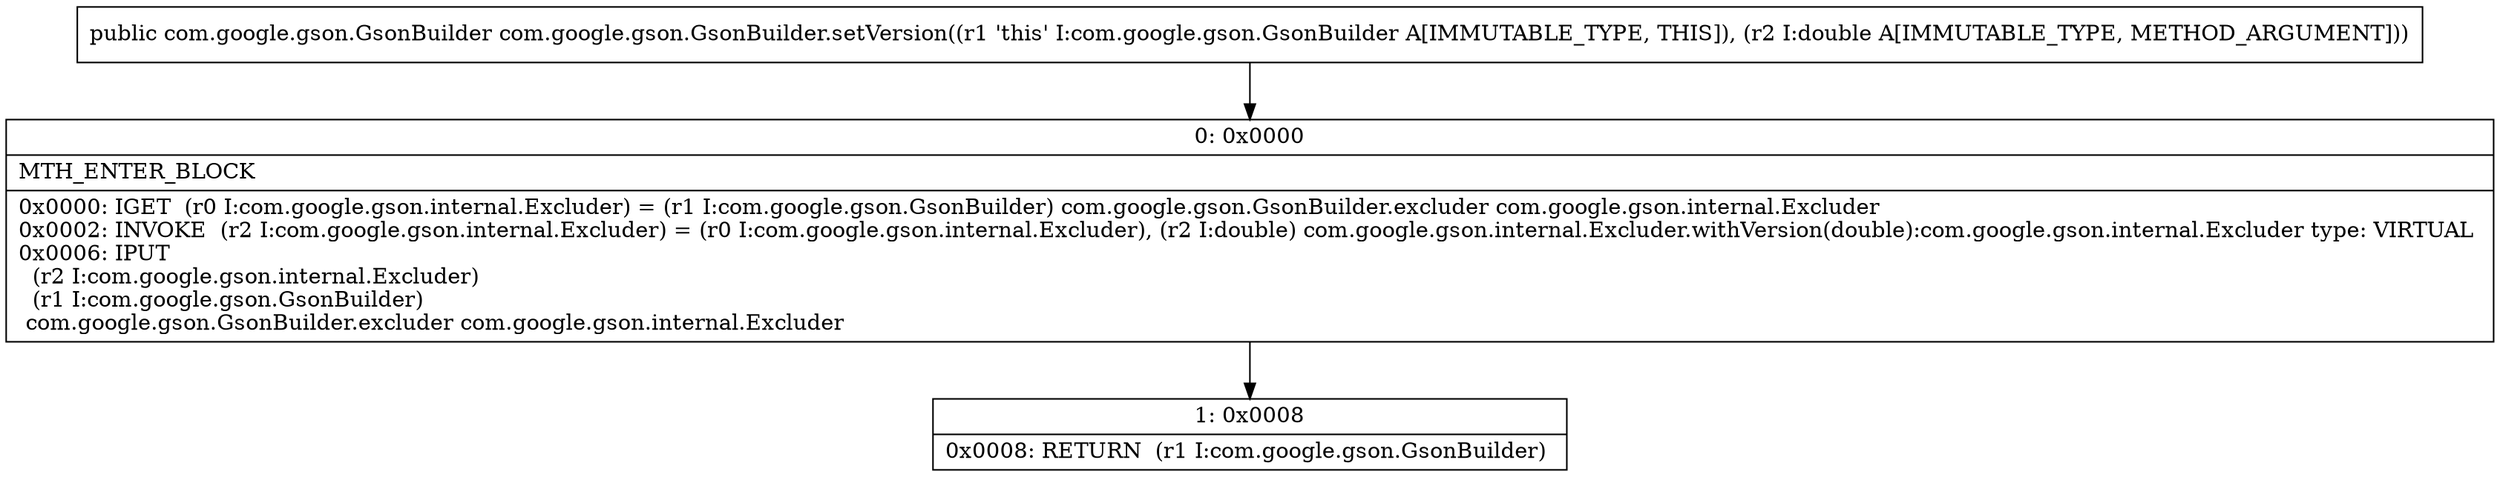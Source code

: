 digraph "CFG forcom.google.gson.GsonBuilder.setVersion(D)Lcom\/google\/gson\/GsonBuilder;" {
Node_0 [shape=record,label="{0\:\ 0x0000|MTH_ENTER_BLOCK\l|0x0000: IGET  (r0 I:com.google.gson.internal.Excluder) = (r1 I:com.google.gson.GsonBuilder) com.google.gson.GsonBuilder.excluder com.google.gson.internal.Excluder \l0x0002: INVOKE  (r2 I:com.google.gson.internal.Excluder) = (r0 I:com.google.gson.internal.Excluder), (r2 I:double) com.google.gson.internal.Excluder.withVersion(double):com.google.gson.internal.Excluder type: VIRTUAL \l0x0006: IPUT  \l  (r2 I:com.google.gson.internal.Excluder)\l  (r1 I:com.google.gson.GsonBuilder)\l com.google.gson.GsonBuilder.excluder com.google.gson.internal.Excluder \l}"];
Node_1 [shape=record,label="{1\:\ 0x0008|0x0008: RETURN  (r1 I:com.google.gson.GsonBuilder) \l}"];
MethodNode[shape=record,label="{public com.google.gson.GsonBuilder com.google.gson.GsonBuilder.setVersion((r1 'this' I:com.google.gson.GsonBuilder A[IMMUTABLE_TYPE, THIS]), (r2 I:double A[IMMUTABLE_TYPE, METHOD_ARGUMENT])) }"];
MethodNode -> Node_0;
Node_0 -> Node_1;
}

